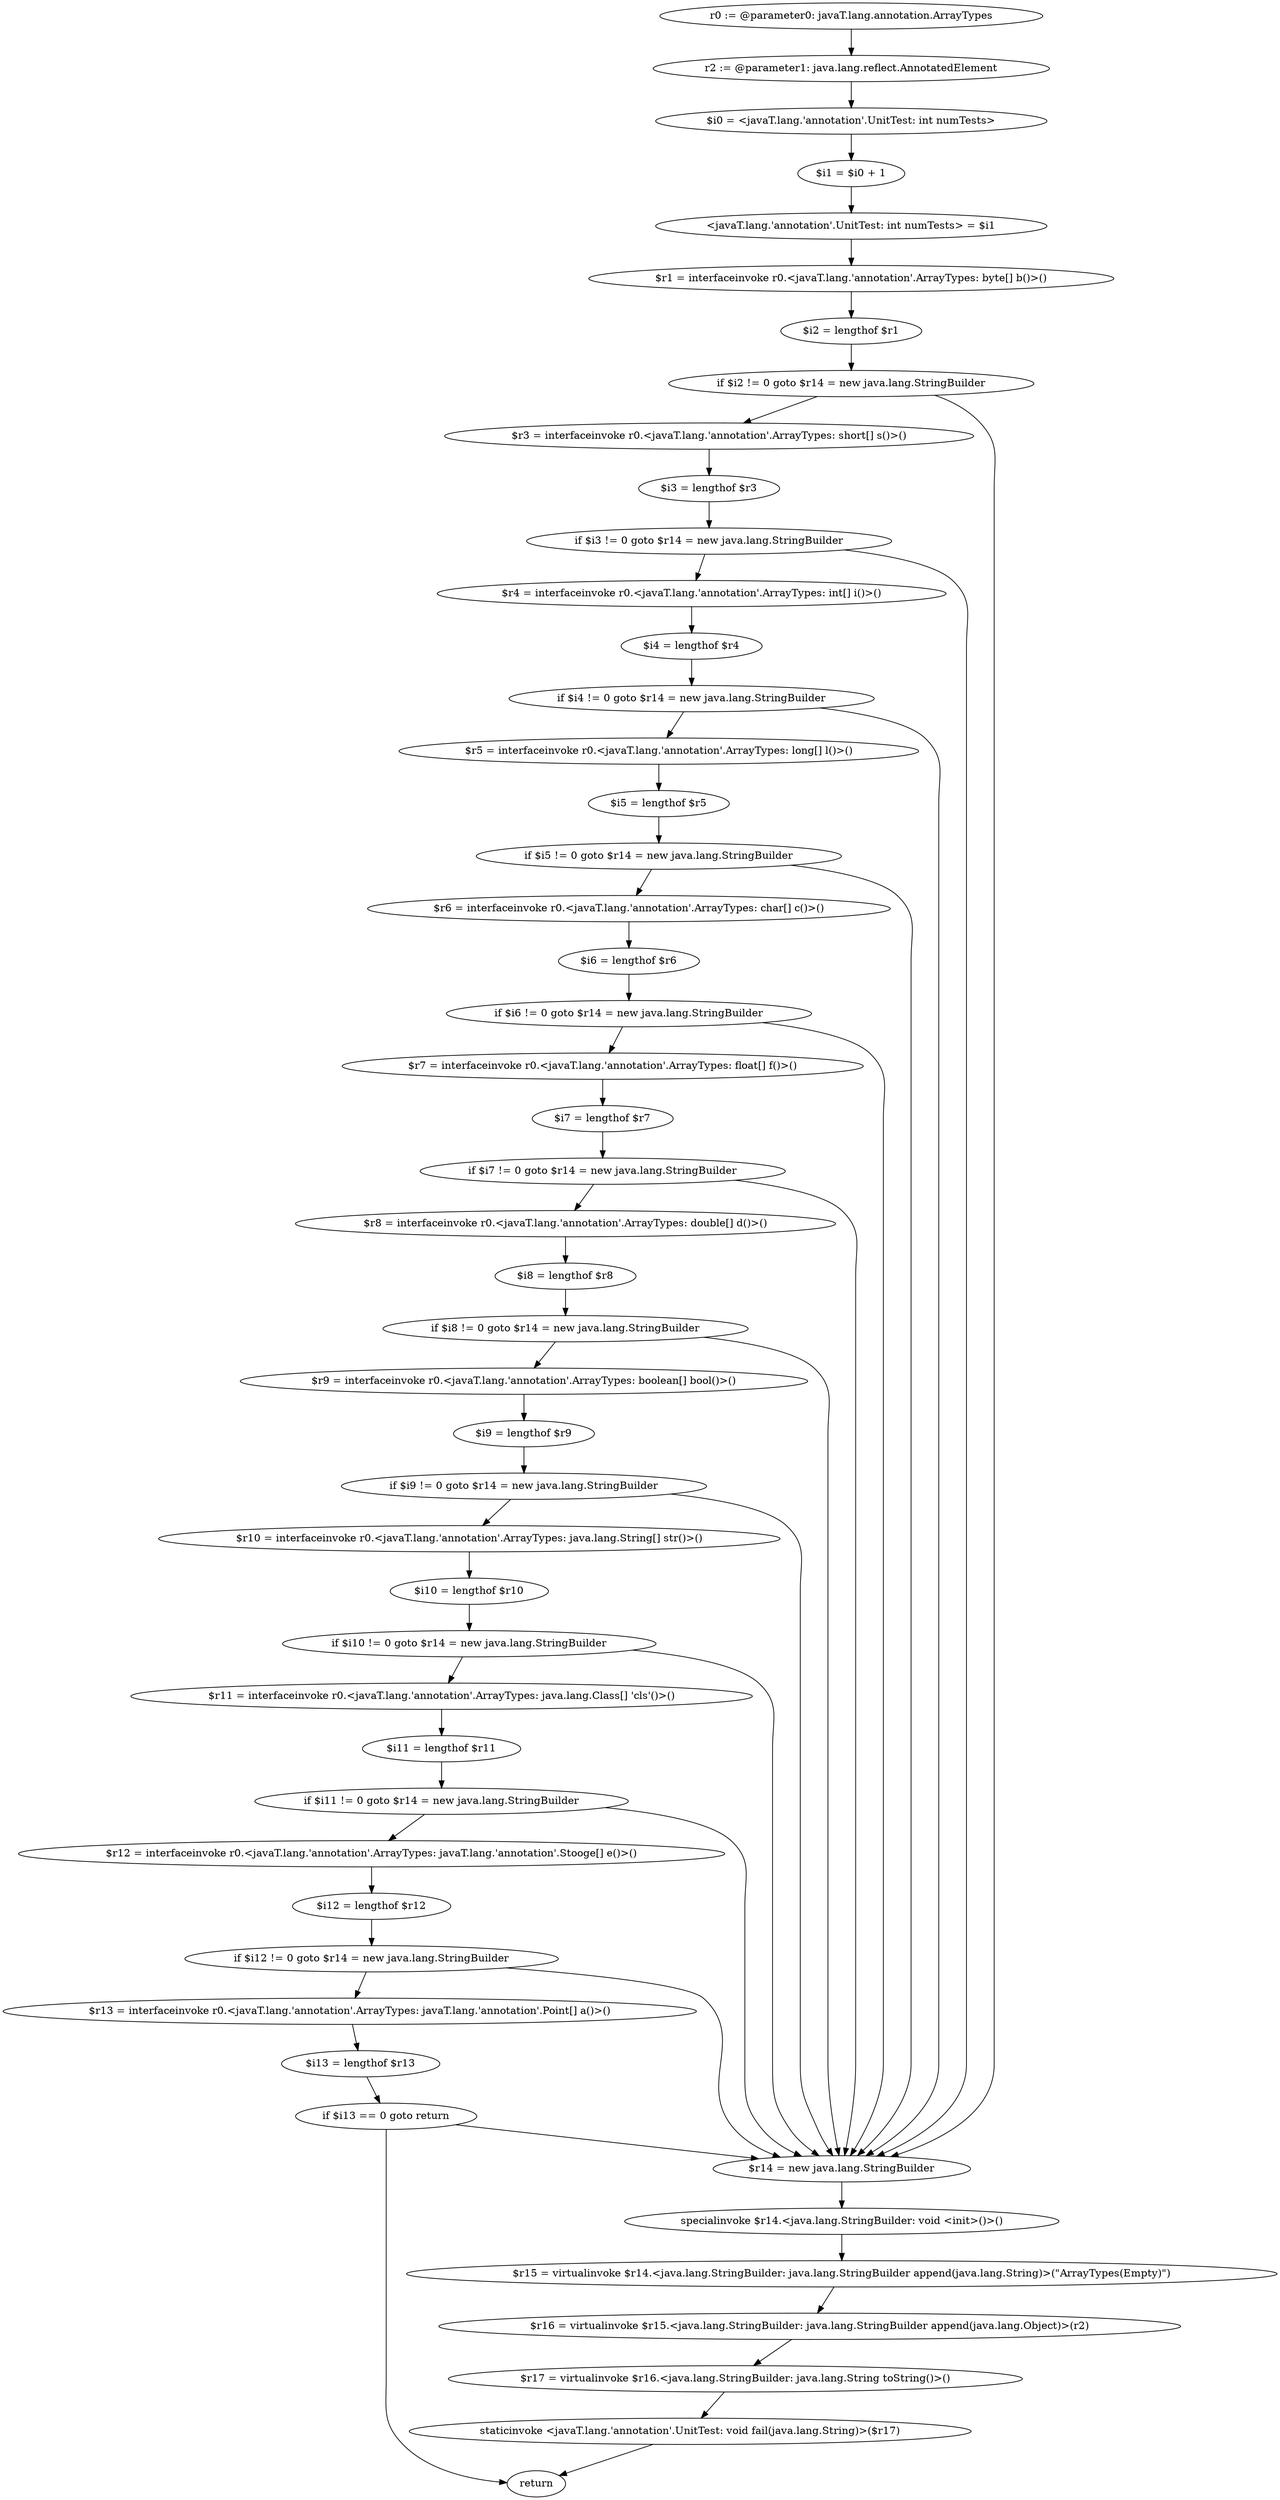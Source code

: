 digraph "unitGraph" {
    "r0 := @parameter0: javaT.lang.annotation.ArrayTypes"
    "r2 := @parameter1: java.lang.reflect.AnnotatedElement"
    "$i0 = <javaT.lang.'annotation'.UnitTest: int numTests>"
    "$i1 = $i0 + 1"
    "<javaT.lang.'annotation'.UnitTest: int numTests> = $i1"
    "$r1 = interfaceinvoke r0.<javaT.lang.'annotation'.ArrayTypes: byte[] b()>()"
    "$i2 = lengthof $r1"
    "if $i2 != 0 goto $r14 = new java.lang.StringBuilder"
    "$r3 = interfaceinvoke r0.<javaT.lang.'annotation'.ArrayTypes: short[] s()>()"
    "$i3 = lengthof $r3"
    "if $i3 != 0 goto $r14 = new java.lang.StringBuilder"
    "$r4 = interfaceinvoke r0.<javaT.lang.'annotation'.ArrayTypes: int[] i()>()"
    "$i4 = lengthof $r4"
    "if $i4 != 0 goto $r14 = new java.lang.StringBuilder"
    "$r5 = interfaceinvoke r0.<javaT.lang.'annotation'.ArrayTypes: long[] l()>()"
    "$i5 = lengthof $r5"
    "if $i5 != 0 goto $r14 = new java.lang.StringBuilder"
    "$r6 = interfaceinvoke r0.<javaT.lang.'annotation'.ArrayTypes: char[] c()>()"
    "$i6 = lengthof $r6"
    "if $i6 != 0 goto $r14 = new java.lang.StringBuilder"
    "$r7 = interfaceinvoke r0.<javaT.lang.'annotation'.ArrayTypes: float[] f()>()"
    "$i7 = lengthof $r7"
    "if $i7 != 0 goto $r14 = new java.lang.StringBuilder"
    "$r8 = interfaceinvoke r0.<javaT.lang.'annotation'.ArrayTypes: double[] d()>()"
    "$i8 = lengthof $r8"
    "if $i8 != 0 goto $r14 = new java.lang.StringBuilder"
    "$r9 = interfaceinvoke r0.<javaT.lang.'annotation'.ArrayTypes: boolean[] bool()>()"
    "$i9 = lengthof $r9"
    "if $i9 != 0 goto $r14 = new java.lang.StringBuilder"
    "$r10 = interfaceinvoke r0.<javaT.lang.'annotation'.ArrayTypes: java.lang.String[] str()>()"
    "$i10 = lengthof $r10"
    "if $i10 != 0 goto $r14 = new java.lang.StringBuilder"
    "$r11 = interfaceinvoke r0.<javaT.lang.'annotation'.ArrayTypes: java.lang.Class[] 'cls'()>()"
    "$i11 = lengthof $r11"
    "if $i11 != 0 goto $r14 = new java.lang.StringBuilder"
    "$r12 = interfaceinvoke r0.<javaT.lang.'annotation'.ArrayTypes: javaT.lang.'annotation'.Stooge[] e()>()"
    "$i12 = lengthof $r12"
    "if $i12 != 0 goto $r14 = new java.lang.StringBuilder"
    "$r13 = interfaceinvoke r0.<javaT.lang.'annotation'.ArrayTypes: javaT.lang.'annotation'.Point[] a()>()"
    "$i13 = lengthof $r13"
    "if $i13 == 0 goto return"
    "$r14 = new java.lang.StringBuilder"
    "specialinvoke $r14.<java.lang.StringBuilder: void <init>()>()"
    "$r15 = virtualinvoke $r14.<java.lang.StringBuilder: java.lang.StringBuilder append(java.lang.String)>(\"ArrayTypes(Empty)\")"
    "$r16 = virtualinvoke $r15.<java.lang.StringBuilder: java.lang.StringBuilder append(java.lang.Object)>(r2)"
    "$r17 = virtualinvoke $r16.<java.lang.StringBuilder: java.lang.String toString()>()"
    "staticinvoke <javaT.lang.'annotation'.UnitTest: void fail(java.lang.String)>($r17)"
    "return"
    "r0 := @parameter0: javaT.lang.annotation.ArrayTypes"->"r2 := @parameter1: java.lang.reflect.AnnotatedElement";
    "r2 := @parameter1: java.lang.reflect.AnnotatedElement"->"$i0 = <javaT.lang.'annotation'.UnitTest: int numTests>";
    "$i0 = <javaT.lang.'annotation'.UnitTest: int numTests>"->"$i1 = $i0 + 1";
    "$i1 = $i0 + 1"->"<javaT.lang.'annotation'.UnitTest: int numTests> = $i1";
    "<javaT.lang.'annotation'.UnitTest: int numTests> = $i1"->"$r1 = interfaceinvoke r0.<javaT.lang.'annotation'.ArrayTypes: byte[] b()>()";
    "$r1 = interfaceinvoke r0.<javaT.lang.'annotation'.ArrayTypes: byte[] b()>()"->"$i2 = lengthof $r1";
    "$i2 = lengthof $r1"->"if $i2 != 0 goto $r14 = new java.lang.StringBuilder";
    "if $i2 != 0 goto $r14 = new java.lang.StringBuilder"->"$r3 = interfaceinvoke r0.<javaT.lang.'annotation'.ArrayTypes: short[] s()>()";
    "if $i2 != 0 goto $r14 = new java.lang.StringBuilder"->"$r14 = new java.lang.StringBuilder";
    "$r3 = interfaceinvoke r0.<javaT.lang.'annotation'.ArrayTypes: short[] s()>()"->"$i3 = lengthof $r3";
    "$i3 = lengthof $r3"->"if $i3 != 0 goto $r14 = new java.lang.StringBuilder";
    "if $i3 != 0 goto $r14 = new java.lang.StringBuilder"->"$r4 = interfaceinvoke r0.<javaT.lang.'annotation'.ArrayTypes: int[] i()>()";
    "if $i3 != 0 goto $r14 = new java.lang.StringBuilder"->"$r14 = new java.lang.StringBuilder";
    "$r4 = interfaceinvoke r0.<javaT.lang.'annotation'.ArrayTypes: int[] i()>()"->"$i4 = lengthof $r4";
    "$i4 = lengthof $r4"->"if $i4 != 0 goto $r14 = new java.lang.StringBuilder";
    "if $i4 != 0 goto $r14 = new java.lang.StringBuilder"->"$r5 = interfaceinvoke r0.<javaT.lang.'annotation'.ArrayTypes: long[] l()>()";
    "if $i4 != 0 goto $r14 = new java.lang.StringBuilder"->"$r14 = new java.lang.StringBuilder";
    "$r5 = interfaceinvoke r0.<javaT.lang.'annotation'.ArrayTypes: long[] l()>()"->"$i5 = lengthof $r5";
    "$i5 = lengthof $r5"->"if $i5 != 0 goto $r14 = new java.lang.StringBuilder";
    "if $i5 != 0 goto $r14 = new java.lang.StringBuilder"->"$r6 = interfaceinvoke r0.<javaT.lang.'annotation'.ArrayTypes: char[] c()>()";
    "if $i5 != 0 goto $r14 = new java.lang.StringBuilder"->"$r14 = new java.lang.StringBuilder";
    "$r6 = interfaceinvoke r0.<javaT.lang.'annotation'.ArrayTypes: char[] c()>()"->"$i6 = lengthof $r6";
    "$i6 = lengthof $r6"->"if $i6 != 0 goto $r14 = new java.lang.StringBuilder";
    "if $i6 != 0 goto $r14 = new java.lang.StringBuilder"->"$r7 = interfaceinvoke r0.<javaT.lang.'annotation'.ArrayTypes: float[] f()>()";
    "if $i6 != 0 goto $r14 = new java.lang.StringBuilder"->"$r14 = new java.lang.StringBuilder";
    "$r7 = interfaceinvoke r0.<javaT.lang.'annotation'.ArrayTypes: float[] f()>()"->"$i7 = lengthof $r7";
    "$i7 = lengthof $r7"->"if $i7 != 0 goto $r14 = new java.lang.StringBuilder";
    "if $i7 != 0 goto $r14 = new java.lang.StringBuilder"->"$r8 = interfaceinvoke r0.<javaT.lang.'annotation'.ArrayTypes: double[] d()>()";
    "if $i7 != 0 goto $r14 = new java.lang.StringBuilder"->"$r14 = new java.lang.StringBuilder";
    "$r8 = interfaceinvoke r0.<javaT.lang.'annotation'.ArrayTypes: double[] d()>()"->"$i8 = lengthof $r8";
    "$i8 = lengthof $r8"->"if $i8 != 0 goto $r14 = new java.lang.StringBuilder";
    "if $i8 != 0 goto $r14 = new java.lang.StringBuilder"->"$r9 = interfaceinvoke r0.<javaT.lang.'annotation'.ArrayTypes: boolean[] bool()>()";
    "if $i8 != 0 goto $r14 = new java.lang.StringBuilder"->"$r14 = new java.lang.StringBuilder";
    "$r9 = interfaceinvoke r0.<javaT.lang.'annotation'.ArrayTypes: boolean[] bool()>()"->"$i9 = lengthof $r9";
    "$i9 = lengthof $r9"->"if $i9 != 0 goto $r14 = new java.lang.StringBuilder";
    "if $i9 != 0 goto $r14 = new java.lang.StringBuilder"->"$r10 = interfaceinvoke r0.<javaT.lang.'annotation'.ArrayTypes: java.lang.String[] str()>()";
    "if $i9 != 0 goto $r14 = new java.lang.StringBuilder"->"$r14 = new java.lang.StringBuilder";
    "$r10 = interfaceinvoke r0.<javaT.lang.'annotation'.ArrayTypes: java.lang.String[] str()>()"->"$i10 = lengthof $r10";
    "$i10 = lengthof $r10"->"if $i10 != 0 goto $r14 = new java.lang.StringBuilder";
    "if $i10 != 0 goto $r14 = new java.lang.StringBuilder"->"$r11 = interfaceinvoke r0.<javaT.lang.'annotation'.ArrayTypes: java.lang.Class[] 'cls'()>()";
    "if $i10 != 0 goto $r14 = new java.lang.StringBuilder"->"$r14 = new java.lang.StringBuilder";
    "$r11 = interfaceinvoke r0.<javaT.lang.'annotation'.ArrayTypes: java.lang.Class[] 'cls'()>()"->"$i11 = lengthof $r11";
    "$i11 = lengthof $r11"->"if $i11 != 0 goto $r14 = new java.lang.StringBuilder";
    "if $i11 != 0 goto $r14 = new java.lang.StringBuilder"->"$r12 = interfaceinvoke r0.<javaT.lang.'annotation'.ArrayTypes: javaT.lang.'annotation'.Stooge[] e()>()";
    "if $i11 != 0 goto $r14 = new java.lang.StringBuilder"->"$r14 = new java.lang.StringBuilder";
    "$r12 = interfaceinvoke r0.<javaT.lang.'annotation'.ArrayTypes: javaT.lang.'annotation'.Stooge[] e()>()"->"$i12 = lengthof $r12";
    "$i12 = lengthof $r12"->"if $i12 != 0 goto $r14 = new java.lang.StringBuilder";
    "if $i12 != 0 goto $r14 = new java.lang.StringBuilder"->"$r13 = interfaceinvoke r0.<javaT.lang.'annotation'.ArrayTypes: javaT.lang.'annotation'.Point[] a()>()";
    "if $i12 != 0 goto $r14 = new java.lang.StringBuilder"->"$r14 = new java.lang.StringBuilder";
    "$r13 = interfaceinvoke r0.<javaT.lang.'annotation'.ArrayTypes: javaT.lang.'annotation'.Point[] a()>()"->"$i13 = lengthof $r13";
    "$i13 = lengthof $r13"->"if $i13 == 0 goto return";
    "if $i13 == 0 goto return"->"$r14 = new java.lang.StringBuilder";
    "if $i13 == 0 goto return"->"return";
    "$r14 = new java.lang.StringBuilder"->"specialinvoke $r14.<java.lang.StringBuilder: void <init>()>()";
    "specialinvoke $r14.<java.lang.StringBuilder: void <init>()>()"->"$r15 = virtualinvoke $r14.<java.lang.StringBuilder: java.lang.StringBuilder append(java.lang.String)>(\"ArrayTypes(Empty)\")";
    "$r15 = virtualinvoke $r14.<java.lang.StringBuilder: java.lang.StringBuilder append(java.lang.String)>(\"ArrayTypes(Empty)\")"->"$r16 = virtualinvoke $r15.<java.lang.StringBuilder: java.lang.StringBuilder append(java.lang.Object)>(r2)";
    "$r16 = virtualinvoke $r15.<java.lang.StringBuilder: java.lang.StringBuilder append(java.lang.Object)>(r2)"->"$r17 = virtualinvoke $r16.<java.lang.StringBuilder: java.lang.String toString()>()";
    "$r17 = virtualinvoke $r16.<java.lang.StringBuilder: java.lang.String toString()>()"->"staticinvoke <javaT.lang.'annotation'.UnitTest: void fail(java.lang.String)>($r17)";
    "staticinvoke <javaT.lang.'annotation'.UnitTest: void fail(java.lang.String)>($r17)"->"return";
}
